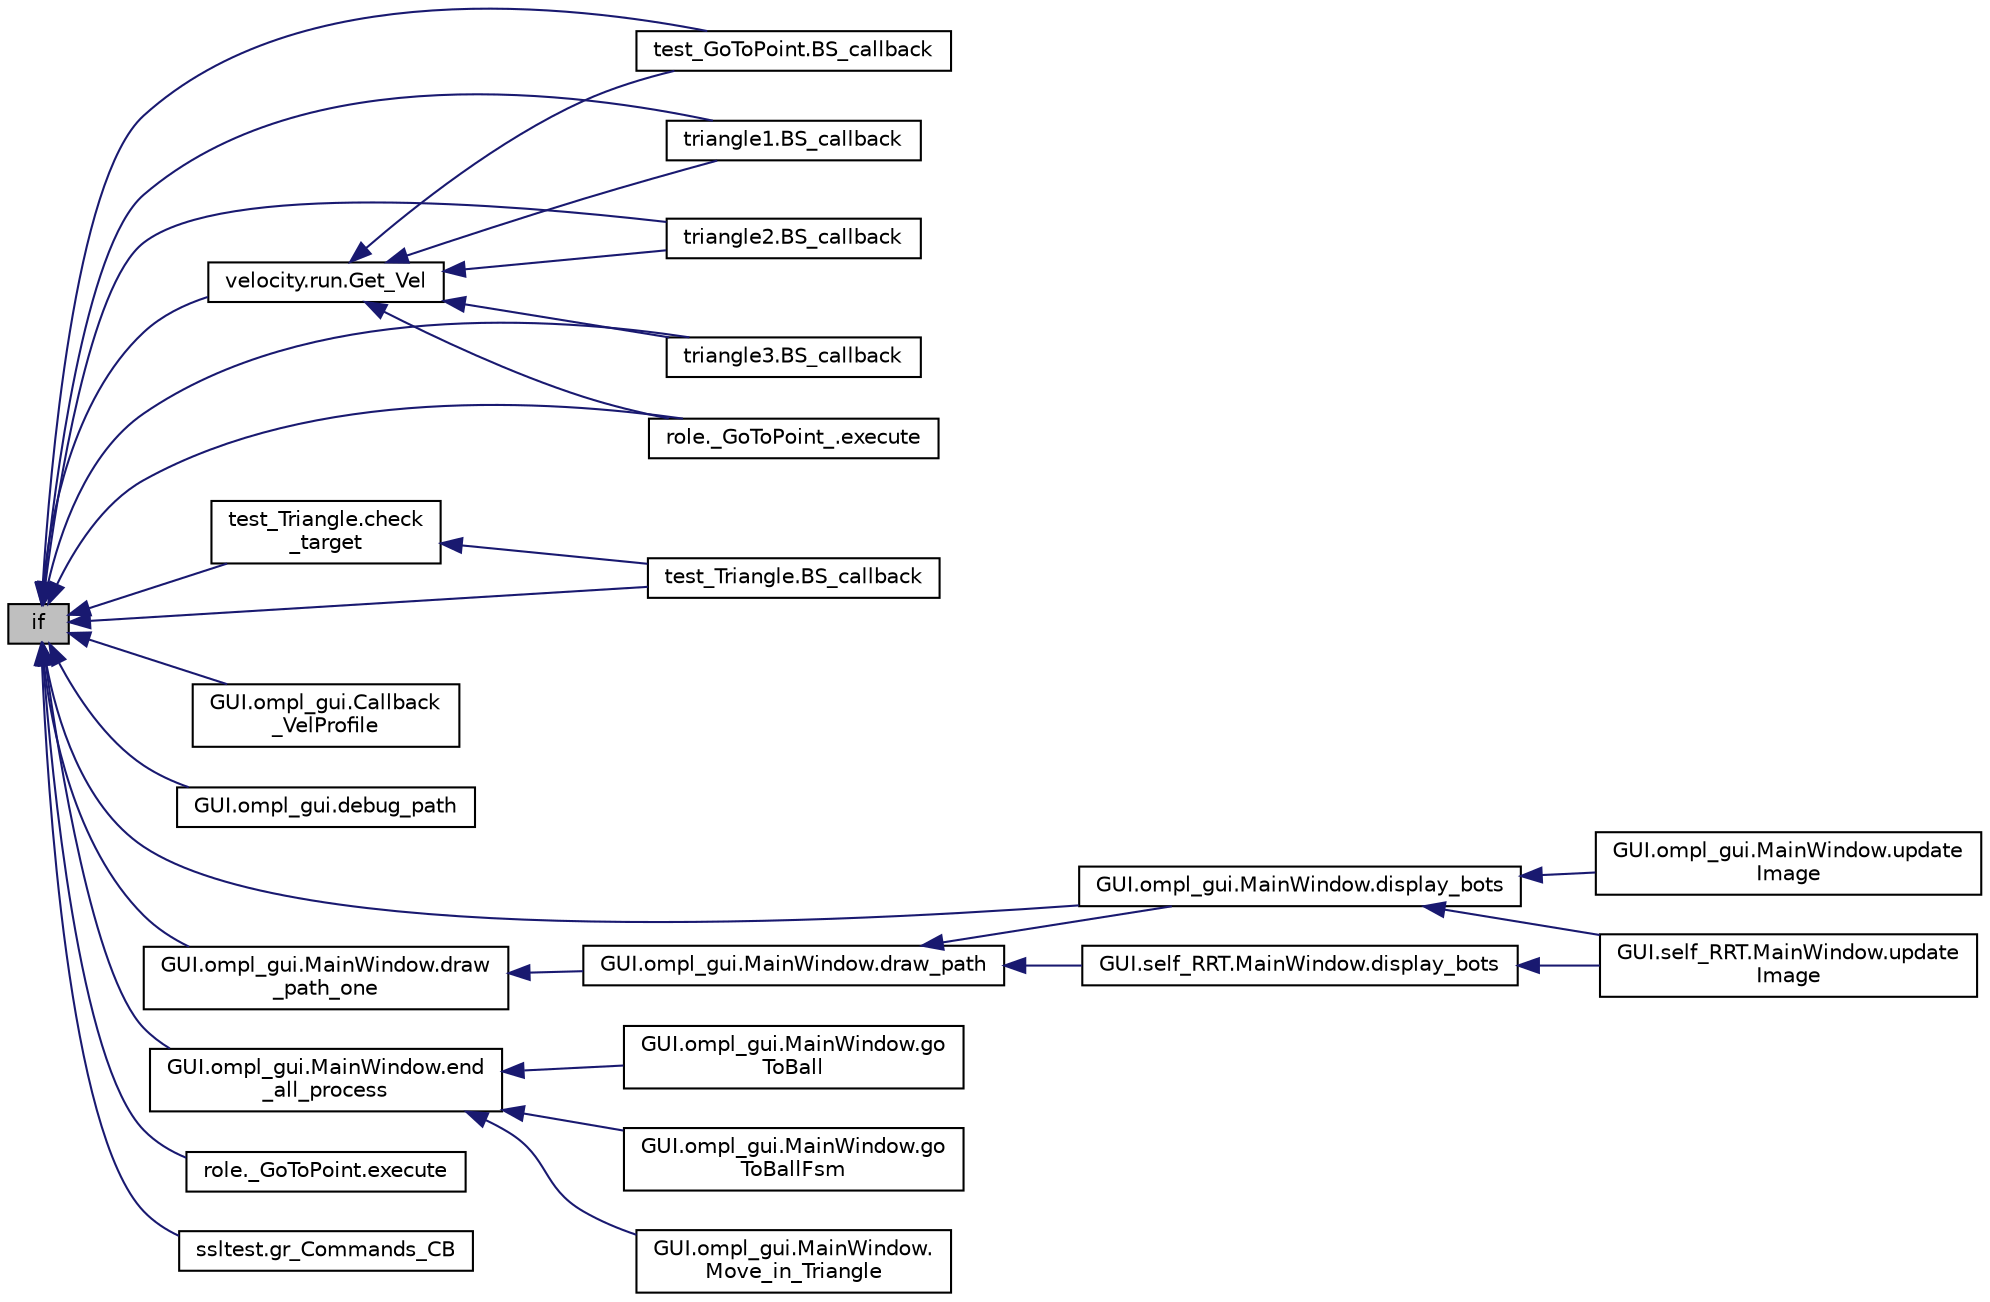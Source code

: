 digraph "if"
{
 // INTERACTIVE_SVG=YES
  edge [fontname="Helvetica",fontsize="10",labelfontname="Helvetica",labelfontsize="10"];
  node [fontname="Helvetica",fontsize="10",shape=record];
  rankdir="LR";
  Node1 [label="if",height=0.2,width=0.4,color="black", fillcolor="grey75", style="filled", fontcolor="black"];
  Node1 -> Node2 [dir="back",color="midnightblue",fontsize="10",style="solid",fontname="Helvetica"];
  Node2 [label="test_GoToPoint.BS_callback",height=0.2,width=0.4,color="black", fillcolor="white", style="filled",URL="$d3/d98/namespacetest___go_to_point.html#affb0620d4a73f98a2e8a6b37d0f822d5"];
  Node1 -> Node3 [dir="back",color="midnightblue",fontsize="10",style="solid",fontname="Helvetica"];
  Node3 [label="triangle1.BS_callback",height=0.2,width=0.4,color="black", fillcolor="white", style="filled",URL="$da/d05/namespacetriangle1.html#a91e5eb0d61e759e21315a1b68d0d1bfa"];
  Node1 -> Node4 [dir="back",color="midnightblue",fontsize="10",style="solid",fontname="Helvetica"];
  Node4 [label="triangle2.BS_callback",height=0.2,width=0.4,color="black", fillcolor="white", style="filled",URL="$db/de4/namespacetriangle2.html#abbee82e2196c5ac3bbd22b402a8a0c7f"];
  Node1 -> Node5 [dir="back",color="midnightblue",fontsize="10",style="solid",fontname="Helvetica"];
  Node5 [label="triangle3.BS_callback",height=0.2,width=0.4,color="black", fillcolor="white", style="filled",URL="$dc/db8/namespacetriangle3.html#aaa090162c8434216d0040320b950815e"];
  Node1 -> Node6 [dir="back",color="midnightblue",fontsize="10",style="solid",fontname="Helvetica"];
  Node6 [label="test_Triangle.BS_callback",height=0.2,width=0.4,color="black", fillcolor="white", style="filled",URL="$d9/d5a/namespacetest___triangle.html#aecf5804ac579546799190cb4217eb076"];
  Node1 -> Node7 [dir="back",color="midnightblue",fontsize="10",style="solid",fontname="Helvetica"];
  Node7 [label="GUI.ompl_gui.Callback\l_VelProfile",height=0.2,width=0.4,color="black", fillcolor="white", style="filled",URL="$d8/dba/namespace_g_u_i_1_1ompl__gui.html#a3765c4161c1260d3ae4474eb97111e71"];
  Node1 -> Node8 [dir="back",color="midnightblue",fontsize="10",style="solid",fontname="Helvetica"];
  Node8 [label="test_Triangle.check\l_target",height=0.2,width=0.4,color="black", fillcolor="white", style="filled",URL="$d9/d5a/namespacetest___triangle.html#a41c6fdb96ace9bd92c6732d69bace4e7"];
  Node8 -> Node6 [dir="back",color="midnightblue",fontsize="10",style="solid",fontname="Helvetica"];
  Node1 -> Node9 [dir="back",color="midnightblue",fontsize="10",style="solid",fontname="Helvetica"];
  Node9 [label="GUI.ompl_gui.debug_path",height=0.2,width=0.4,color="black", fillcolor="white", style="filled",URL="$d8/dba/namespace_g_u_i_1_1ompl__gui.html#ab9aa55bad129fe4fa39862f7e1669154"];
  Node1 -> Node10 [dir="back",color="midnightblue",fontsize="10",style="solid",fontname="Helvetica"];
  Node10 [label="GUI.ompl_gui.MainWindow.display_bots",height=0.2,width=0.4,color="black", fillcolor="white", style="filled",URL="$da/d05/class_g_u_i_1_1ompl__gui_1_1_main_window.html#a01bdb5a8247fad9b4e173548db133077"];
  Node10 -> Node11 [dir="back",color="midnightblue",fontsize="10",style="solid",fontname="Helvetica"];
  Node11 [label="GUI.ompl_gui.MainWindow.update\lImage",height=0.2,width=0.4,color="black", fillcolor="white", style="filled",URL="$da/d05/class_g_u_i_1_1ompl__gui_1_1_main_window.html#a7127e3a639274168d09f034486142bb4"];
  Node10 -> Node12 [dir="back",color="midnightblue",fontsize="10",style="solid",fontname="Helvetica"];
  Node12 [label="GUI.self_RRT.MainWindow.update\lImage",height=0.2,width=0.4,color="black", fillcolor="white", style="filled",URL="$d6/dc8/class_g_u_i_1_1self___r_r_t_1_1_main_window.html#a84619e737131300c9dcd7b9470db41a6"];
  Node1 -> Node13 [dir="back",color="midnightblue",fontsize="10",style="solid",fontname="Helvetica"];
  Node13 [label="GUI.ompl_gui.MainWindow.draw\l_path_one",height=0.2,width=0.4,color="black", fillcolor="white", style="filled",URL="$da/d05/class_g_u_i_1_1ompl__gui_1_1_main_window.html#a15bce5d0e31e69c051e8340d2a21f187"];
  Node13 -> Node14 [dir="back",color="midnightblue",fontsize="10",style="solid",fontname="Helvetica"];
  Node14 [label="GUI.ompl_gui.MainWindow.draw_path",height=0.2,width=0.4,color="black", fillcolor="white", style="filled",URL="$da/d05/class_g_u_i_1_1ompl__gui_1_1_main_window.html#a89c715c4911d57cd1d0701a88809cafd"];
  Node14 -> Node10 [dir="back",color="midnightblue",fontsize="10",style="solid",fontname="Helvetica"];
  Node14 -> Node15 [dir="back",color="midnightblue",fontsize="10",style="solid",fontname="Helvetica"];
  Node15 [label="GUI.self_RRT.MainWindow.display_bots",height=0.2,width=0.4,color="black", fillcolor="white", style="filled",URL="$d6/dc8/class_g_u_i_1_1self___r_r_t_1_1_main_window.html#acc4adcbeee1defd005378206444f449f"];
  Node15 -> Node12 [dir="back",color="midnightblue",fontsize="10",style="solid",fontname="Helvetica"];
  Node1 -> Node16 [dir="back",color="midnightblue",fontsize="10",style="solid",fontname="Helvetica"];
  Node16 [label="GUI.ompl_gui.MainWindow.end\l_all_process",height=0.2,width=0.4,color="black", fillcolor="white", style="filled",URL="$da/d05/class_g_u_i_1_1ompl__gui_1_1_main_window.html#abe6dc883506011fee9e63074301c6c11"];
  Node16 -> Node17 [dir="back",color="midnightblue",fontsize="10",style="solid",fontname="Helvetica"];
  Node17 [label="GUI.ompl_gui.MainWindow.go\lToBall",height=0.2,width=0.4,color="black", fillcolor="white", style="filled",URL="$da/d05/class_g_u_i_1_1ompl__gui_1_1_main_window.html#a43d4b8dd87a1b224c47b4c6e6852f301"];
  Node16 -> Node18 [dir="back",color="midnightblue",fontsize="10",style="solid",fontname="Helvetica"];
  Node18 [label="GUI.ompl_gui.MainWindow.go\lToBallFsm",height=0.2,width=0.4,color="black", fillcolor="white", style="filled",URL="$da/d05/class_g_u_i_1_1ompl__gui_1_1_main_window.html#ab860eace5327d3ffd943d1a44eb8c069"];
  Node16 -> Node19 [dir="back",color="midnightblue",fontsize="10",style="solid",fontname="Helvetica"];
  Node19 [label="GUI.ompl_gui.MainWindow.\lMove_in_Triangle",height=0.2,width=0.4,color="black", fillcolor="white", style="filled",URL="$da/d05/class_g_u_i_1_1ompl__gui_1_1_main_window.html#a07514531e11efddb59d37f6ddf3c4c76"];
  Node1 -> Node20 [dir="back",color="midnightblue",fontsize="10",style="solid",fontname="Helvetica"];
  Node20 [label="role._GoToPoint.execute",height=0.2,width=0.4,color="black", fillcolor="white", style="filled",URL="$d8/d2d/namespacerole_1_1___go_to_point.html#a4e63f168d2f23e1353806c7427f42b24"];
  Node1 -> Node21 [dir="back",color="midnightblue",fontsize="10",style="solid",fontname="Helvetica"];
  Node21 [label="role._GoToPoint_.execute",height=0.2,width=0.4,color="black", fillcolor="white", style="filled",URL="$d8/dc1/namespacerole_1_1___go_to_point__.html#a84a0f2068efa066cd6b131a5f0be834d"];
  Node1 -> Node22 [dir="back",color="midnightblue",fontsize="10",style="solid",fontname="Helvetica"];
  Node22 [label="velocity.run.Get_Vel",height=0.2,width=0.4,color="black", fillcolor="white", style="filled",URL="$dd/d2b/namespacevelocity_1_1run.html#aeaa46639cf305f1b903034118c0a61c3"];
  Node22 -> Node21 [dir="back",color="midnightblue",fontsize="10",style="solid",fontname="Helvetica"];
  Node22 -> Node2 [dir="back",color="midnightblue",fontsize="10",style="solid",fontname="Helvetica"];
  Node22 -> Node3 [dir="back",color="midnightblue",fontsize="10",style="solid",fontname="Helvetica"];
  Node22 -> Node4 [dir="back",color="midnightblue",fontsize="10",style="solid",fontname="Helvetica"];
  Node22 -> Node5 [dir="back",color="midnightblue",fontsize="10",style="solid",fontname="Helvetica"];
  Node1 -> Node23 [dir="back",color="midnightblue",fontsize="10",style="solid",fontname="Helvetica"];
  Node23 [label="ssltest.gr_Commands_CB",height=0.2,width=0.4,color="black", fillcolor="white", style="filled",URL="$d0/d67/namespacessltest.html#a42a5479a6bc0651beaf03a9f7c675b0c"];
}
